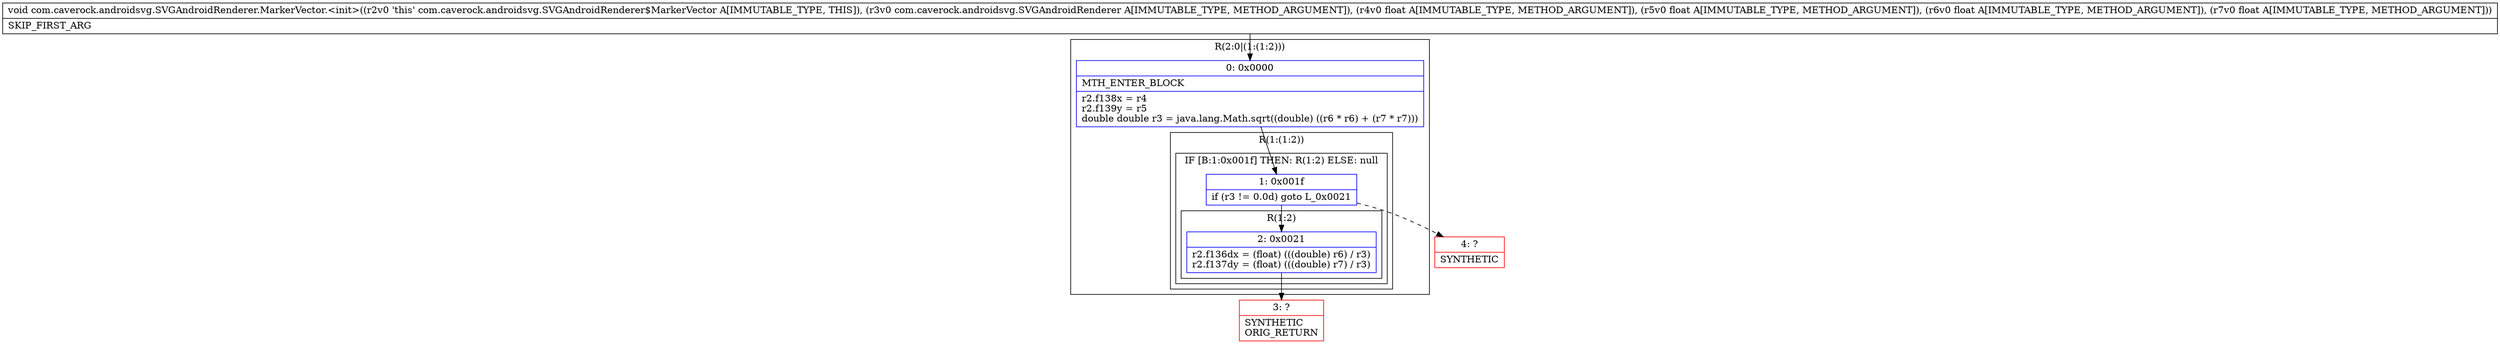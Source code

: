 digraph "CFG forcom.caverock.androidsvg.SVGAndroidRenderer.MarkerVector.\<init\>(Lcom\/caverock\/androidsvg\/SVGAndroidRenderer;FFFF)V" {
subgraph cluster_Region_1787626951 {
label = "R(2:0|(1:(1:2)))";
node [shape=record,color=blue];
Node_0 [shape=record,label="{0\:\ 0x0000|MTH_ENTER_BLOCK\l|r2.f138x = r4\lr2.f139y = r5\ldouble double r3 = java.lang.Math.sqrt((double) ((r6 * r6) + (r7 * r7)))\l}"];
subgraph cluster_Region_1042064582 {
label = "R(1:(1:2))";
node [shape=record,color=blue];
subgraph cluster_IfRegion_1548906460 {
label = "IF [B:1:0x001f] THEN: R(1:2) ELSE: null";
node [shape=record,color=blue];
Node_1 [shape=record,label="{1\:\ 0x001f|if (r3 != 0.0d) goto L_0x0021\l}"];
subgraph cluster_Region_473516020 {
label = "R(1:2)";
node [shape=record,color=blue];
Node_2 [shape=record,label="{2\:\ 0x0021|r2.f136dx = (float) (((double) r6) \/ r3)\lr2.f137dy = (float) (((double) r7) \/ r3)\l}"];
}
}
}
}
Node_3 [shape=record,color=red,label="{3\:\ ?|SYNTHETIC\lORIG_RETURN\l}"];
Node_4 [shape=record,color=red,label="{4\:\ ?|SYNTHETIC\l}"];
MethodNode[shape=record,label="{void com.caverock.androidsvg.SVGAndroidRenderer.MarkerVector.\<init\>((r2v0 'this' com.caverock.androidsvg.SVGAndroidRenderer$MarkerVector A[IMMUTABLE_TYPE, THIS]), (r3v0 com.caverock.androidsvg.SVGAndroidRenderer A[IMMUTABLE_TYPE, METHOD_ARGUMENT]), (r4v0 float A[IMMUTABLE_TYPE, METHOD_ARGUMENT]), (r5v0 float A[IMMUTABLE_TYPE, METHOD_ARGUMENT]), (r6v0 float A[IMMUTABLE_TYPE, METHOD_ARGUMENT]), (r7v0 float A[IMMUTABLE_TYPE, METHOD_ARGUMENT]))  | SKIP_FIRST_ARG\l}"];
MethodNode -> Node_0;
Node_0 -> Node_1;
Node_1 -> Node_2;
Node_1 -> Node_4[style=dashed];
Node_2 -> Node_3;
}

